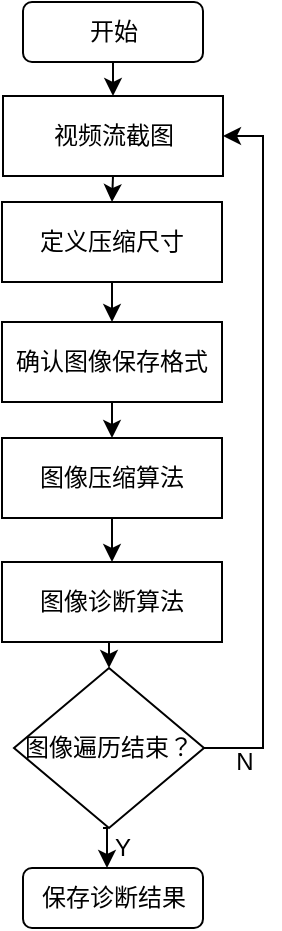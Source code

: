 <mxfile version="13.11.0" type="github">
  <diagram id="vS-CbR307b89ts1L0yDH" name="Page-1">
    <mxGraphModel dx="1102" dy="610" grid="0" gridSize="10" guides="1" tooltips="1" connect="1" arrows="1" fold="1" page="1" pageScale="1" pageWidth="827" pageHeight="1169" math="0" shadow="0">
      <root>
        <mxCell id="0" />
        <mxCell id="1" parent="0" />
        <mxCell id="zhftawyRdG9vVM_BVloc-10" style="edgeStyle=orthogonalEdgeStyle;rounded=0;orthogonalLoop=1;jettySize=auto;html=1;exitX=0.5;exitY=1;exitDx=0;exitDy=0;entryX=0.5;entryY=0;entryDx=0;entryDy=0;" edge="1" parent="1" source="zhftawyRdG9vVM_BVloc-2" target="zhftawyRdG9vVM_BVloc-4">
          <mxGeometry relative="1" as="geometry" />
        </mxCell>
        <mxCell id="zhftawyRdG9vVM_BVloc-2" value="开始" style="rounded=1;whiteSpace=wrap;html=1;" vertex="1" parent="1">
          <mxGeometry x="240.5" y="230" width="90" height="30" as="geometry" />
        </mxCell>
        <mxCell id="zhftawyRdG9vVM_BVloc-17" style="edgeStyle=orthogonalEdgeStyle;rounded=0;orthogonalLoop=1;jettySize=auto;html=1;exitX=0.5;exitY=1;exitDx=0;exitDy=0;entryX=0.5;entryY=0;entryDx=0;entryDy=0;" edge="1" parent="1">
          <mxGeometry relative="1" as="geometry">
            <mxPoint x="280.5" y="643" as="sourcePoint" />
            <mxPoint x="282.5" y="663" as="targetPoint" />
          </mxGeometry>
        </mxCell>
        <mxCell id="zhftawyRdG9vVM_BVloc-31" style="edgeStyle=orthogonalEdgeStyle;rounded=0;orthogonalLoop=1;jettySize=auto;html=1;exitX=1;exitY=0.5;exitDx=0;exitDy=0;entryX=1;entryY=0.5;entryDx=0;entryDy=0;" edge="1" parent="1" source="zhftawyRdG9vVM_BVloc-3" target="zhftawyRdG9vVM_BVloc-4">
          <mxGeometry relative="1" as="geometry" />
        </mxCell>
        <mxCell id="zhftawyRdG9vVM_BVloc-3" value="图像遍历结束？" style="rhombus;whiteSpace=wrap;html=1;" vertex="1" parent="1">
          <mxGeometry x="236" y="563" width="95" height="80" as="geometry" />
        </mxCell>
        <mxCell id="zhftawyRdG9vVM_BVloc-30" style="edgeStyle=orthogonalEdgeStyle;rounded=0;orthogonalLoop=1;jettySize=auto;html=1;exitX=0.5;exitY=1;exitDx=0;exitDy=0;entryX=0.5;entryY=0;entryDx=0;entryDy=0;" edge="1" parent="1" source="zhftawyRdG9vVM_BVloc-4" target="zhftawyRdG9vVM_BVloc-6">
          <mxGeometry relative="1" as="geometry" />
        </mxCell>
        <mxCell id="zhftawyRdG9vVM_BVloc-4" value="视频流截图" style="rounded=0;whiteSpace=wrap;html=1;" vertex="1" parent="1">
          <mxGeometry x="230.5" y="277" width="110" height="40" as="geometry" />
        </mxCell>
        <mxCell id="zhftawyRdG9vVM_BVloc-13" style="edgeStyle=orthogonalEdgeStyle;rounded=0;orthogonalLoop=1;jettySize=auto;html=1;exitX=0.5;exitY=1;exitDx=0;exitDy=0;entryX=0.5;entryY=0;entryDx=0;entryDy=0;" edge="1" parent="1" source="zhftawyRdG9vVM_BVloc-6" target="zhftawyRdG9vVM_BVloc-7">
          <mxGeometry relative="1" as="geometry" />
        </mxCell>
        <mxCell id="zhftawyRdG9vVM_BVloc-6" value="定义压缩尺寸" style="rounded=0;whiteSpace=wrap;html=1;" vertex="1" parent="1">
          <mxGeometry x="230" y="330" width="110" height="40" as="geometry" />
        </mxCell>
        <mxCell id="zhftawyRdG9vVM_BVloc-23" style="edgeStyle=orthogonalEdgeStyle;rounded=0;orthogonalLoop=1;jettySize=auto;html=1;exitX=0.5;exitY=1;exitDx=0;exitDy=0;entryX=0.5;entryY=0;entryDx=0;entryDy=0;" edge="1" parent="1" source="zhftawyRdG9vVM_BVloc-7" target="zhftawyRdG9vVM_BVloc-22">
          <mxGeometry relative="1" as="geometry" />
        </mxCell>
        <mxCell id="zhftawyRdG9vVM_BVloc-7" value="确认图像保存格式" style="rounded=0;whiteSpace=wrap;html=1;" vertex="1" parent="1">
          <mxGeometry x="230" y="390" width="110" height="40" as="geometry" />
        </mxCell>
        <mxCell id="zhftawyRdG9vVM_BVloc-16" value="保存诊断结果" style="rounded=1;whiteSpace=wrap;html=1;" vertex="1" parent="1">
          <mxGeometry x="240.5" y="663" width="90" height="30" as="geometry" />
        </mxCell>
        <mxCell id="zhftawyRdG9vVM_BVloc-19" value="N" style="text;html=1;resizable=0;autosize=1;align=center;verticalAlign=middle;points=[];fillColor=none;strokeColor=none;rounded=0;" vertex="1" parent="1">
          <mxGeometry x="340.5" y="600" width="20" height="20" as="geometry" />
        </mxCell>
        <mxCell id="zhftawyRdG9vVM_BVloc-20" value="Y" style="text;html=1;resizable=0;autosize=1;align=center;verticalAlign=middle;points=[];fillColor=none;strokeColor=none;rounded=0;" vertex="1" parent="1">
          <mxGeometry x="280" y="643" width="20" height="20" as="geometry" />
        </mxCell>
        <mxCell id="zhftawyRdG9vVM_BVloc-25" style="edgeStyle=orthogonalEdgeStyle;rounded=0;orthogonalLoop=1;jettySize=auto;html=1;exitX=0.5;exitY=1;exitDx=0;exitDy=0;entryX=0.5;entryY=0;entryDx=0;entryDy=0;" edge="1" parent="1" source="zhftawyRdG9vVM_BVloc-22" target="zhftawyRdG9vVM_BVloc-24">
          <mxGeometry relative="1" as="geometry" />
        </mxCell>
        <mxCell id="zhftawyRdG9vVM_BVloc-22" value="图像压缩算法" style="rounded=0;whiteSpace=wrap;html=1;" vertex="1" parent="1">
          <mxGeometry x="230" y="448" width="110" height="40" as="geometry" />
        </mxCell>
        <mxCell id="zhftawyRdG9vVM_BVloc-26" style="edgeStyle=orthogonalEdgeStyle;rounded=0;orthogonalLoop=1;jettySize=auto;html=1;exitX=0.5;exitY=1;exitDx=0;exitDy=0;entryX=0.5;entryY=0;entryDx=0;entryDy=0;" edge="1" parent="1" source="zhftawyRdG9vVM_BVloc-24" target="zhftawyRdG9vVM_BVloc-3">
          <mxGeometry relative="1" as="geometry" />
        </mxCell>
        <mxCell id="zhftawyRdG9vVM_BVloc-24" value="图像诊断算法" style="rounded=0;whiteSpace=wrap;html=1;" vertex="1" parent="1">
          <mxGeometry x="230" y="510" width="110" height="40" as="geometry" />
        </mxCell>
      </root>
    </mxGraphModel>
  </diagram>
</mxfile>
